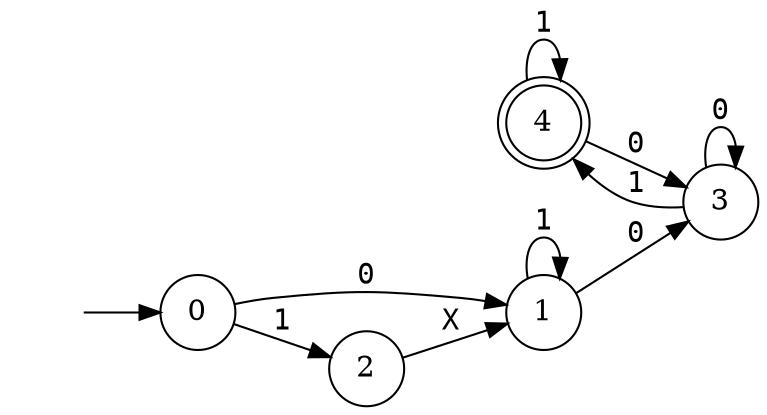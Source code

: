 digraph MONA_DFA {
 rankdir = LR;
 center = true;
 size = "7.5,10.5";
 edge [fontname = Courier];
 node [height = .5, width = .5];
 node [shape = doublecircle]; 4;
 node [shape = circle]; 0; 1; 2; 3;
 node [shape = box];
 init [shape = plaintext, label = ""];
 init -> 0;
 0 -> 1 [label="0"];
 0 -> 2 [label="1"];
 1 -> 1 [label="1"];
 1 -> 3 [label="0"];
 2 -> 1 [label="X"];
 3 -> 3 [label="0"];
 3 -> 4 [label="1"];
 4 -> 3 [label="0"];
 4 -> 4 [label="1"];
}
